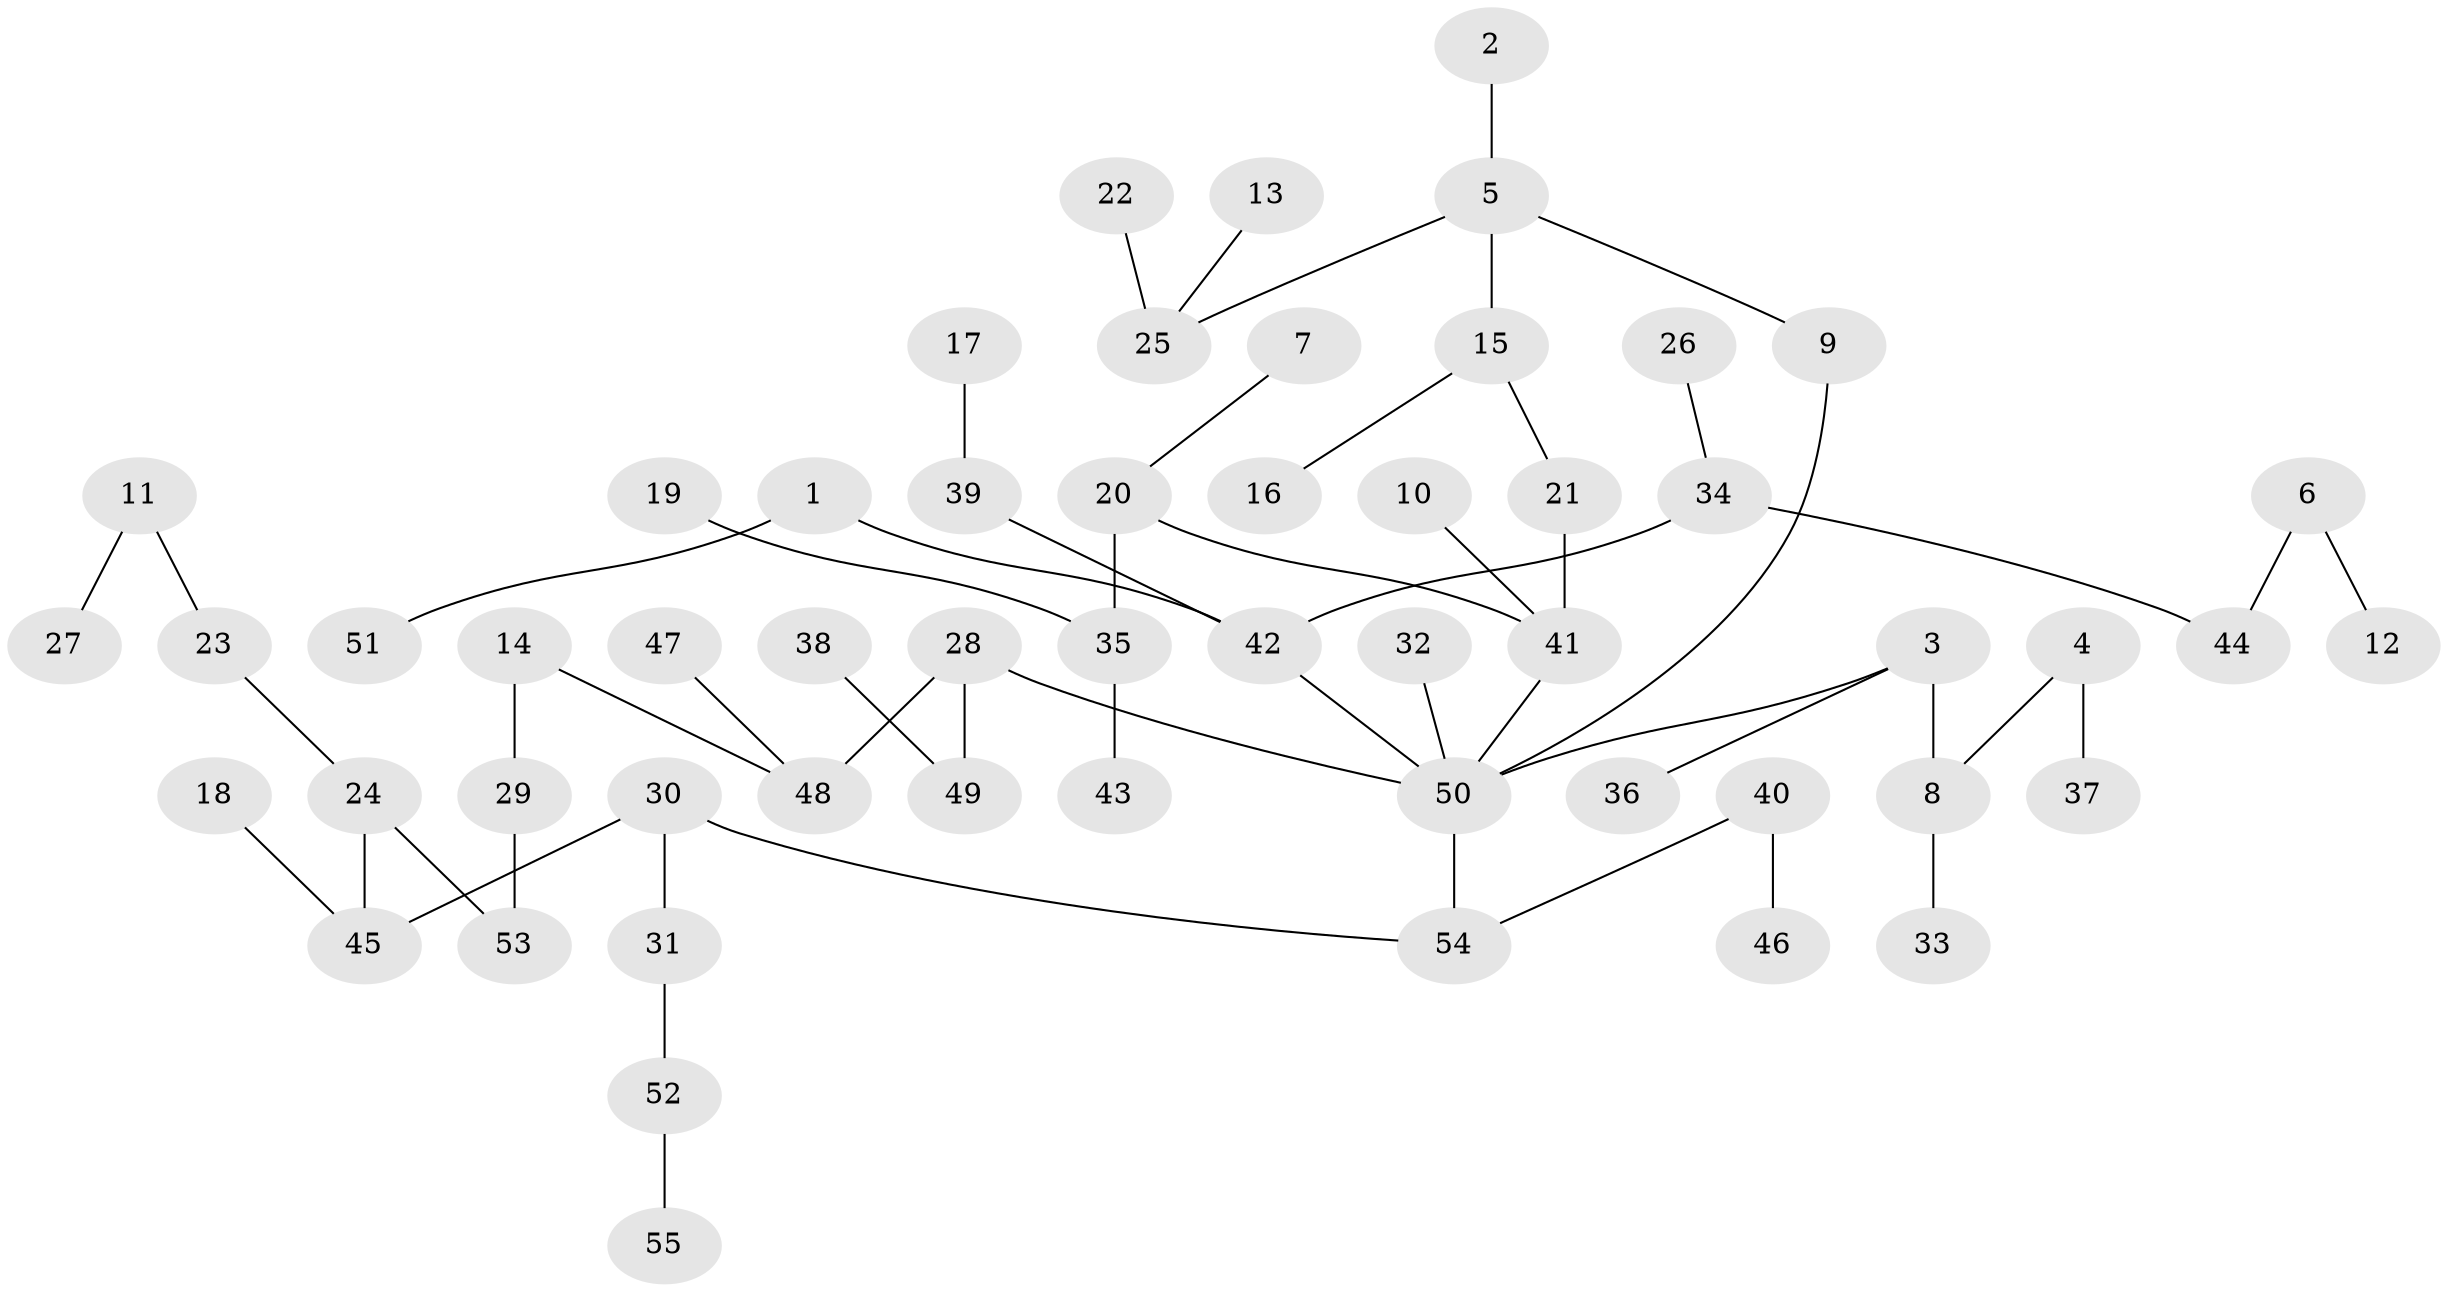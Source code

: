 // original degree distribution, {6: 0.01834862385321101, 9: 0.009174311926605505, 4: 0.08256880733944955, 2: 0.23853211009174313, 5: 0.03669724770642202, 1: 0.4954128440366973, 3: 0.11926605504587157}
// Generated by graph-tools (version 1.1) at 2025/01/03/09/25 03:01:01]
// undirected, 55 vertices, 56 edges
graph export_dot {
graph [start="1"]
  node [color=gray90,style=filled];
  1;
  2;
  3;
  4;
  5;
  6;
  7;
  8;
  9;
  10;
  11;
  12;
  13;
  14;
  15;
  16;
  17;
  18;
  19;
  20;
  21;
  22;
  23;
  24;
  25;
  26;
  27;
  28;
  29;
  30;
  31;
  32;
  33;
  34;
  35;
  36;
  37;
  38;
  39;
  40;
  41;
  42;
  43;
  44;
  45;
  46;
  47;
  48;
  49;
  50;
  51;
  52;
  53;
  54;
  55;
  1 -- 42 [weight=1.0];
  1 -- 51 [weight=1.0];
  2 -- 5 [weight=1.0];
  3 -- 8 [weight=1.0];
  3 -- 36 [weight=1.0];
  3 -- 50 [weight=1.0];
  4 -- 8 [weight=1.0];
  4 -- 37 [weight=1.0];
  5 -- 9 [weight=1.0];
  5 -- 15 [weight=1.0];
  5 -- 25 [weight=1.0];
  6 -- 12 [weight=1.0];
  6 -- 44 [weight=1.0];
  7 -- 20 [weight=1.0];
  8 -- 33 [weight=1.0];
  9 -- 50 [weight=1.0];
  10 -- 41 [weight=1.0];
  11 -- 23 [weight=1.0];
  11 -- 27 [weight=1.0];
  13 -- 25 [weight=1.0];
  14 -- 29 [weight=1.0];
  14 -- 48 [weight=1.0];
  15 -- 16 [weight=1.0];
  15 -- 21 [weight=1.0];
  17 -- 39 [weight=1.0];
  18 -- 45 [weight=1.0];
  19 -- 35 [weight=1.0];
  20 -- 35 [weight=1.0];
  20 -- 41 [weight=1.0];
  21 -- 41 [weight=1.0];
  22 -- 25 [weight=1.0];
  23 -- 24 [weight=1.0];
  24 -- 45 [weight=1.0];
  24 -- 53 [weight=1.0];
  26 -- 34 [weight=1.0];
  28 -- 48 [weight=2.0];
  28 -- 49 [weight=1.0];
  28 -- 50 [weight=1.0];
  29 -- 53 [weight=1.0];
  30 -- 31 [weight=1.0];
  30 -- 45 [weight=1.0];
  30 -- 54 [weight=1.0];
  31 -- 52 [weight=1.0];
  32 -- 50 [weight=1.0];
  34 -- 42 [weight=1.0];
  34 -- 44 [weight=1.0];
  35 -- 43 [weight=1.0];
  38 -- 49 [weight=1.0];
  39 -- 42 [weight=1.0];
  40 -- 46 [weight=1.0];
  40 -- 54 [weight=1.0];
  41 -- 50 [weight=1.0];
  42 -- 50 [weight=1.0];
  47 -- 48 [weight=1.0];
  50 -- 54 [weight=1.0];
  52 -- 55 [weight=1.0];
}

